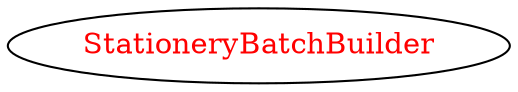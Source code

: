 digraph dependencyGraph {
 concentrate=true;
 ranksep="2.0";
 rankdir="LR"; 
 splines="ortho";
"StationeryBatchBuilder" [fontcolor="red"];
}